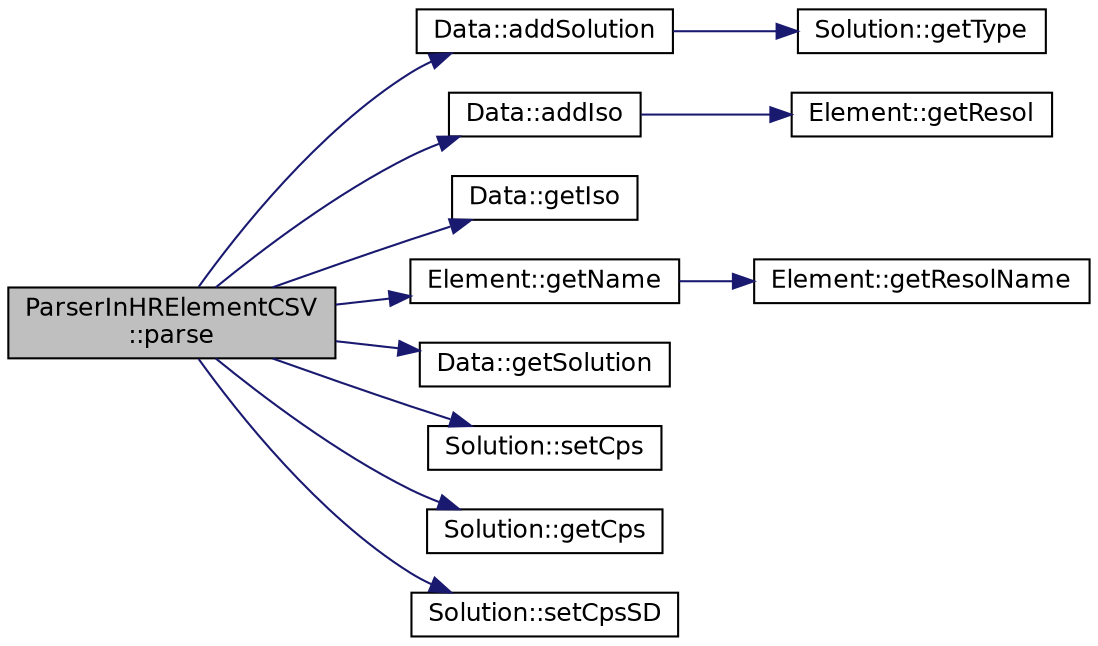 digraph "ParserInHRElementCSV::parse"
{
 // INTERACTIVE_SVG=YES
  edge [fontname="Helvetica",fontsize="12",labelfontname="Helvetica",labelfontsize="12"];
  node [fontname="Helvetica",fontsize="12",shape=record];
  rankdir="LR";
  Node1 [label="ParserInHRElementCSV\l::parse",height=0.2,width=0.4,color="black", fillcolor="grey75", style="filled" fontcolor="black"];
  Node1 -> Node2 [color="midnightblue",fontsize="12",style="solid",fontname="Helvetica"];
  Node2 [label="Data::addSolution",height=0.2,width=0.4,color="black", fillcolor="white", style="filled",URL="$a00002.html#a7f13913683ead8b0702121ac494f1598",tooltip="Add a solution to the data set. "];
  Node2 -> Node3 [color="midnightblue",fontsize="12",style="solid",fontname="Helvetica"];
  Node3 [label="Solution::getType",height=0.2,width=0.4,color="black", fillcolor="white", style="filled",URL="$a00014.html#a7e480d4e590046701d82e74491ff944a",tooltip="Gets type of the solution. "];
  Node1 -> Node4 [color="midnightblue",fontsize="12",style="solid",fontname="Helvetica"];
  Node4 [label="Data::addIso",height=0.2,width=0.4,color="black", fillcolor="white", style="filled",URL="$a00002.html#a386e9b359ac336356d6bdf0c1d7c4f37",tooltip="Adds an element to the data set. "];
  Node4 -> Node5 [color="midnightblue",fontsize="12",style="solid",fontname="Helvetica"];
  Node5 [label="Element::getResol",height=0.2,width=0.4,color="black", fillcolor="white", style="filled",URL="$a00005.html#ab8c2c9824162b3a151e84cb2f2c5df6f",tooltip="Gets the resolution (value of Resolution enumeration) "];
  Node1 -> Node6 [color="midnightblue",fontsize="12",style="solid",fontname="Helvetica"];
  Node6 [label="Data::getIso",height=0.2,width=0.4,color="black", fillcolor="white", style="filled",URL="$a00002.html#a4baa9866aaea800c81e4502b9483e4ec",tooltip="Gets an element identified by its Id. "];
  Node1 -> Node7 [color="midnightblue",fontsize="12",style="solid",fontname="Helvetica"];
  Node7 [label="Element::getName",height=0.2,width=0.4,color="black", fillcolor="white", style="filled",URL="$a00005.html#a82faf6c27cd36339a0a12cae9beb89af",tooltip="Gets the complete Name of the istope, used to display the element to HCI. "];
  Node7 -> Node8 [color="midnightblue",fontsize="12",style="solid",fontname="Helvetica"];
  Node8 [label="Element::getResolName",height=0.2,width=0.4,color="black", fillcolor="white", style="filled",URL="$a00005.html#abb76918e2eabc06604d4abc04243a714",tooltip="Gets the resolution defined into a String. "];
  Node1 -> Node9 [color="midnightblue",fontsize="12",style="solid",fontname="Helvetica"];
  Node9 [label="Data::getSolution",height=0.2,width=0.4,color="black", fillcolor="white", style="filled",URL="$a00002.html#a7b1a07606090591e7fffb48be72bd734",tooltip="Gets a solution identified by its Id. "];
  Node1 -> Node10 [color="midnightblue",fontsize="12",style="solid",fontname="Helvetica"];
  Node10 [label="Solution::setCps",height=0.2,width=0.4,color="black", fillcolor="white", style="filled",URL="$a00014.html#a6c810986de58b492514e08849cb0a498",tooltip="Sets Intensity. "];
  Node1 -> Node11 [color="midnightblue",fontsize="12",style="solid",fontname="Helvetica"];
  Node11 [label="Solution::getCps",height=0.2,width=0.4,color="black", fillcolor="white", style="filled",URL="$a00014.html#a6cb75c8a1aa020796506362920216816",tooltip="Gets Intensity. "];
  Node1 -> Node12 [color="midnightblue",fontsize="12",style="solid",fontname="Helvetica"];
  Node12 [label="Solution::setCpsSD",height=0.2,width=0.4,color="black", fillcolor="white", style="filled",URL="$a00014.html#a000b5c9d708b22de23d918a3a3214635",tooltip="Sets Intensity Standard Deviation. "];
}
